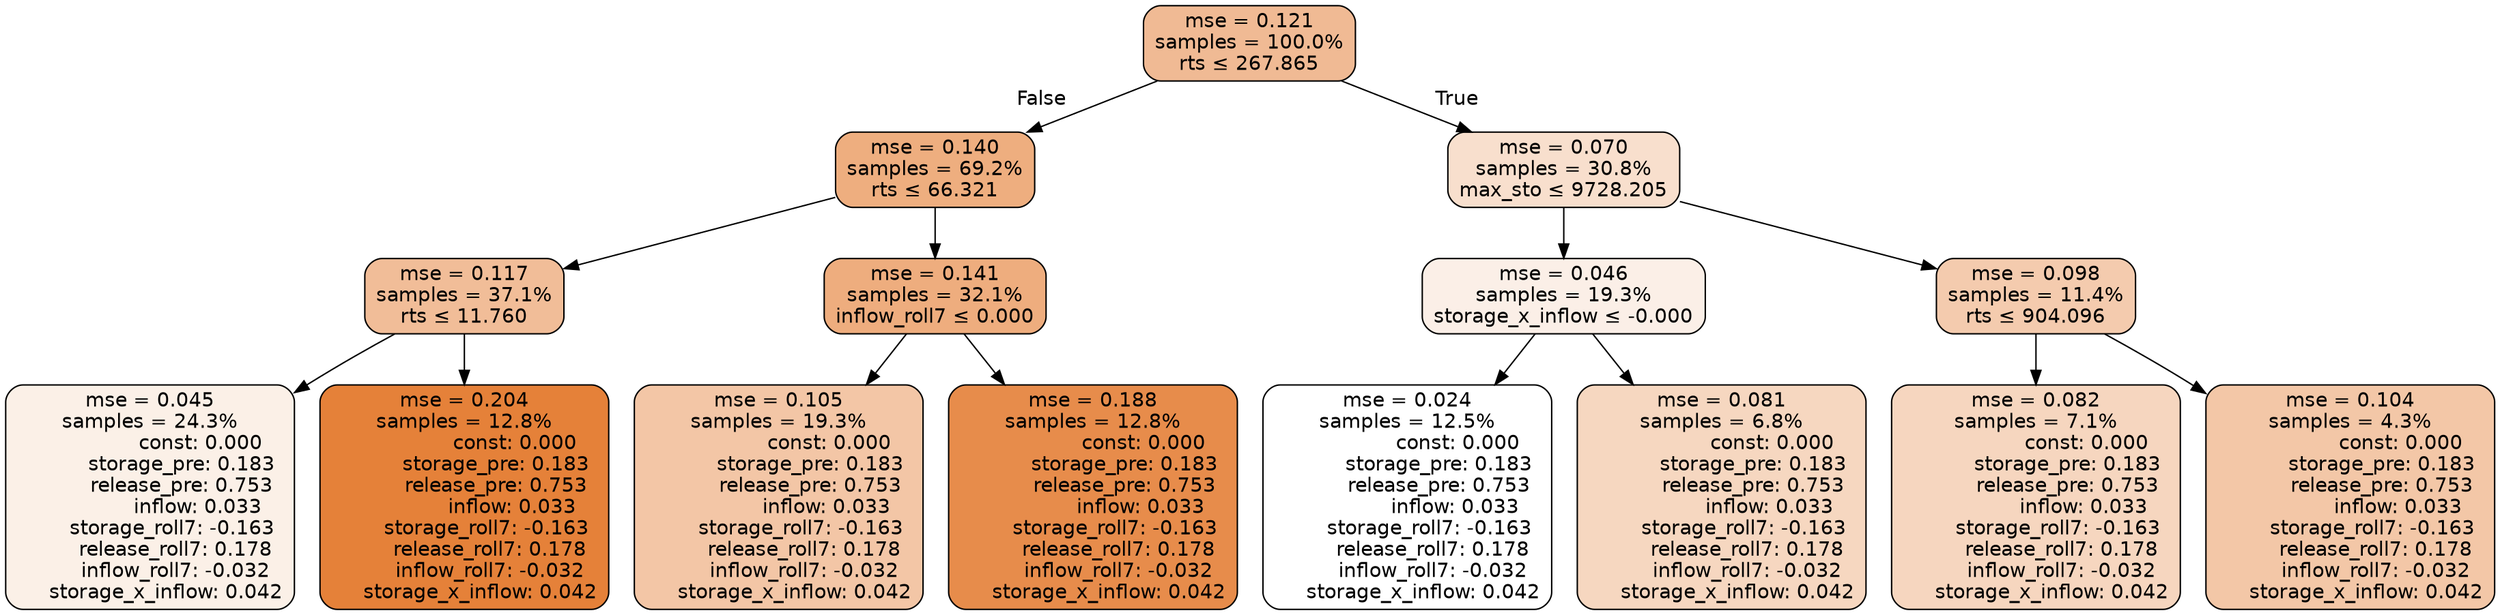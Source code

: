 digraph tree {
node [shape=rectangle, style="filled, rounded", color="black", fontname=helvetica] ;
edge [fontname=helvetica] ;
	"0" [label="mse = 0.121
samples = 100.0%
rts &le; 267.865", fillcolor="#f0ba94"]
	"1" [label="mse = 0.140
samples = 69.2%
rts &le; 66.321", fillcolor="#eeae7f"]
	"2" [label="mse = 0.117
samples = 37.1%
rts &le; 11.760", fillcolor="#f1bd98"]
	"3" [label="mse = 0.045
samples = 24.3%
                const: 0.000
          storage_pre: 0.183
          release_pre: 0.753
               inflow: 0.033
       storage_roll7: -0.163
        release_roll7: 0.178
        inflow_roll7: -0.032
     storage_x_inflow: 0.042", fillcolor="#fbf0e7"]
	"4" [label="mse = 0.204
samples = 12.8%
                const: 0.000
          storage_pre: 0.183
          release_pre: 0.753
               inflow: 0.033
       storage_roll7: -0.163
        release_roll7: 0.178
        inflow_roll7: -0.032
     storage_x_inflow: 0.042", fillcolor="#e58139"]
	"5" [label="mse = 0.141
samples = 32.1%
inflow_roll7 &le; 0.000", fillcolor="#eead7e"]
	"6" [label="mse = 0.105
samples = 19.3%
                const: 0.000
          storage_pre: 0.183
          release_pre: 0.753
               inflow: 0.033
       storage_roll7: -0.163
        release_roll7: 0.178
        inflow_roll7: -0.032
     storage_x_inflow: 0.042", fillcolor="#f3c6a6"]
	"7" [label="mse = 0.188
samples = 12.8%
                const: 0.000
          storage_pre: 0.183
          release_pre: 0.753
               inflow: 0.033
       storage_roll7: -0.163
        release_roll7: 0.178
        inflow_roll7: -0.032
     storage_x_inflow: 0.042", fillcolor="#e78c4b"]
	"8" [label="mse = 0.070
samples = 30.8%
max_sto &le; 9728.205", fillcolor="#f8dfcd"]
	"9" [label="mse = 0.046
samples = 19.3%
storage_x_inflow &le; -0.000", fillcolor="#fbefe7"]
	"10" [label="mse = 0.024
samples = 12.5%
                const: 0.000
          storage_pre: 0.183
          release_pre: 0.753
               inflow: 0.033
       storage_roll7: -0.163
        release_roll7: 0.178
        inflow_roll7: -0.032
     storage_x_inflow: 0.042", fillcolor="#ffffff"]
	"11" [label="mse = 0.081
samples = 6.8%
                const: 0.000
          storage_pre: 0.183
          release_pre: 0.753
               inflow: 0.033
       storage_roll7: -0.163
        release_roll7: 0.178
        inflow_roll7: -0.032
     storage_x_inflow: 0.042", fillcolor="#f6d7c0"]
	"12" [label="mse = 0.098
samples = 11.4%
rts &le; 904.096", fillcolor="#f4cbae"]
	"13" [label="mse = 0.082
samples = 7.1%
                const: 0.000
          storage_pre: 0.183
          release_pre: 0.753
               inflow: 0.033
       storage_roll7: -0.163
        release_roll7: 0.178
        inflow_roll7: -0.032
     storage_x_inflow: 0.042", fillcolor="#f6d6bf"]
	"14" [label="mse = 0.104
samples = 4.3%
                const: 0.000
          storage_pre: 0.183
          release_pre: 0.753
               inflow: 0.033
       storage_roll7: -0.163
        release_roll7: 0.178
        inflow_roll7: -0.032
     storage_x_inflow: 0.042", fillcolor="#f3c7a7"]

	"0" -> "1" [labeldistance=2.5, labelangle=45, headlabel="False"]
	"1" -> "2"
	"2" -> "3"
	"2" -> "4"
	"1" -> "5"
	"5" -> "6"
	"5" -> "7"
	"0" -> "8" [labeldistance=2.5, labelangle=-45, headlabel="True"]
	"8" -> "9"
	"9" -> "10"
	"9" -> "11"
	"8" -> "12"
	"12" -> "13"
	"12" -> "14"
}